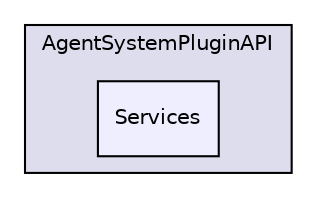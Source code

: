 digraph "D:/Work/Programmieren/Java/D-MARLA/Implementation/PluginAPI/AgentSystemPluginAPI/src/AgentSystemPluginAPI/Services" {
  compound=true
  node [ fontsize="10", fontname="Helvetica"];
  edge [ labelfontsize="10", labelfontname="Helvetica"];
  subgraph clusterdir_eb1255ce178d434b21ef0312c81adf76 {
    graph [ bgcolor="#ddddee", pencolor="black", label="AgentSystemPluginAPI" fontname="Helvetica", fontsize="10", URL="dir_eb1255ce178d434b21ef0312c81adf76.html"]
  dir_8ba452d3eb7044c6e298d0e930ed900a [shape=box, label="Services", style="filled", fillcolor="#eeeeff", pencolor="black", URL="dir_8ba452d3eb7044c6e298d0e930ed900a.html"];
  }
}
